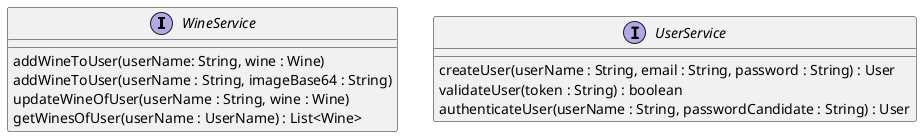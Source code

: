 @startuml
interface WineService{
  addWineToUser(userName: String, wine : Wine)
  addWineToUser(userName : String, imageBase64 : String)
  updateWineOfUser(userName : String, wine : Wine)
  getWinesOfUser(userName : UserName) : List<Wine>
}

interface UserService{
  createUser(userName : String, email : String, password : String) : User
  validateUser(token : String) : boolean
  authenticateUser(userName : String, passwordCandidate : String) : User
}
@enduml